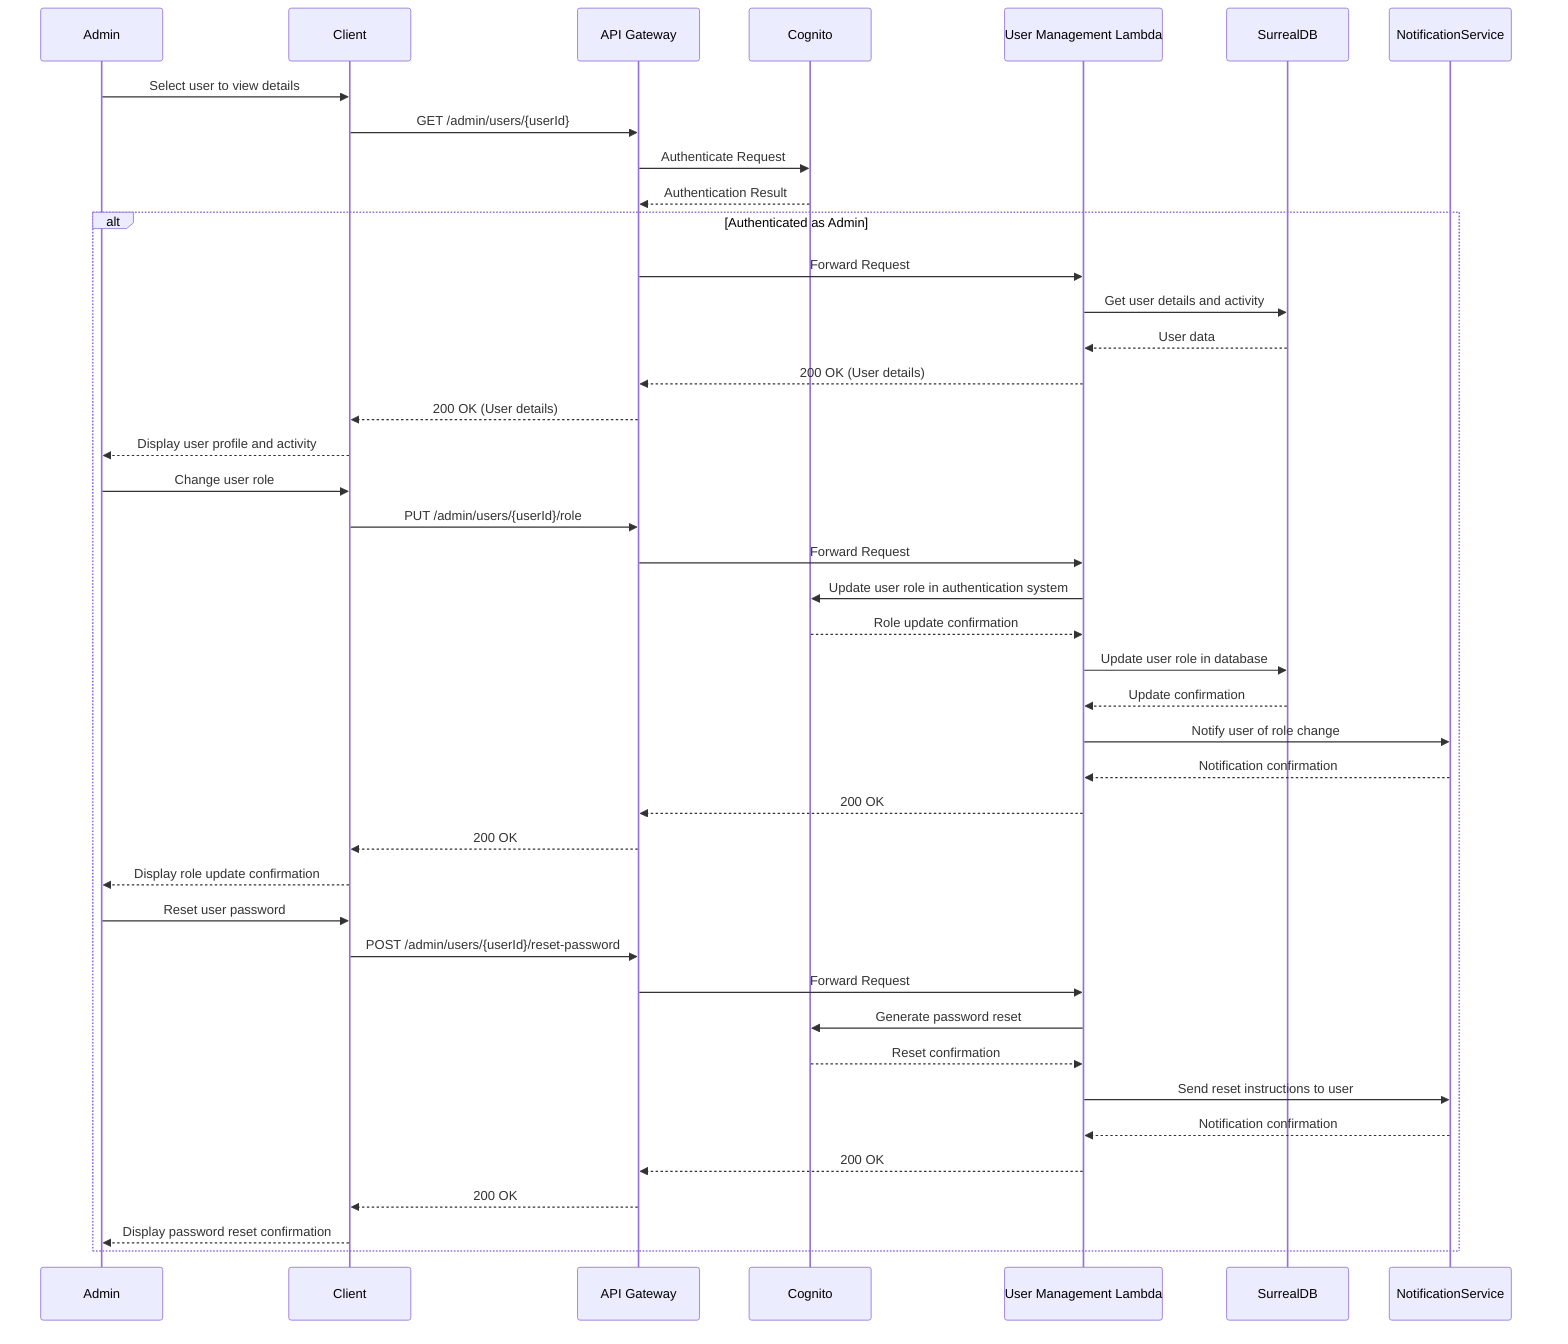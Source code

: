 sequenceDiagram
    participant Admin
    participant Client
    participant APIGateway as API Gateway
    participant Cognito
    participant AdminLambda as User Management Lambda
    participant SurrealDB
    participant NotificationService
    
    Admin->>Client: Select user to view details
    Client->>APIGateway: GET /admin/users/{userId}
    APIGateway->>Cognito: Authenticate Request
    Cognito-->>APIGateway: Authentication Result
    
    alt Authenticated as Admin
        APIGateway->>AdminLambda: Forward Request
        AdminLambda->>SurrealDB: Get user details and activity
        SurrealDB-->>AdminLambda: User data
        AdminLambda-->>APIGateway: 200 OK (User details)
        APIGateway-->>Client: 200 OK (User details)
        Client-->>Admin: Display user profile and activity
        
        Admin->>Client: Change user role
        Client->>APIGateway: PUT /admin/users/{userId}/role
        APIGateway->>AdminLambda: Forward Request
        AdminLambda->>Cognito: Update user role in authentication system
        Cognito-->>AdminLambda: Role update confirmation
        AdminLambda->>SurrealDB: Update user role in database
        SurrealDB-->>AdminLambda: Update confirmation
        AdminLambda->>NotificationService: Notify user of role change
        NotificationService-->>AdminLambda: Notification confirmation
        AdminLambda-->>APIGateway: 200 OK
        APIGateway-->>Client: 200 OK
        Client-->>Admin: Display role update confirmation
        
        Admin->>Client: Reset user password
        Client->>APIGateway: POST /admin/users/{userId}/reset-password
        APIGateway->>AdminLambda: Forward Request
        AdminLambda->>Cognito: Generate password reset
        Cognito-->>AdminLambda: Reset confirmation
        AdminLambda->>NotificationService: Send reset instructions to user
        NotificationService-->>AdminLambda: Notification confirmation
        AdminLambda-->>APIGateway: 200 OK
        APIGateway-->>Client: 200 OK
        Client-->>Admin: Display password reset confirmation
    end